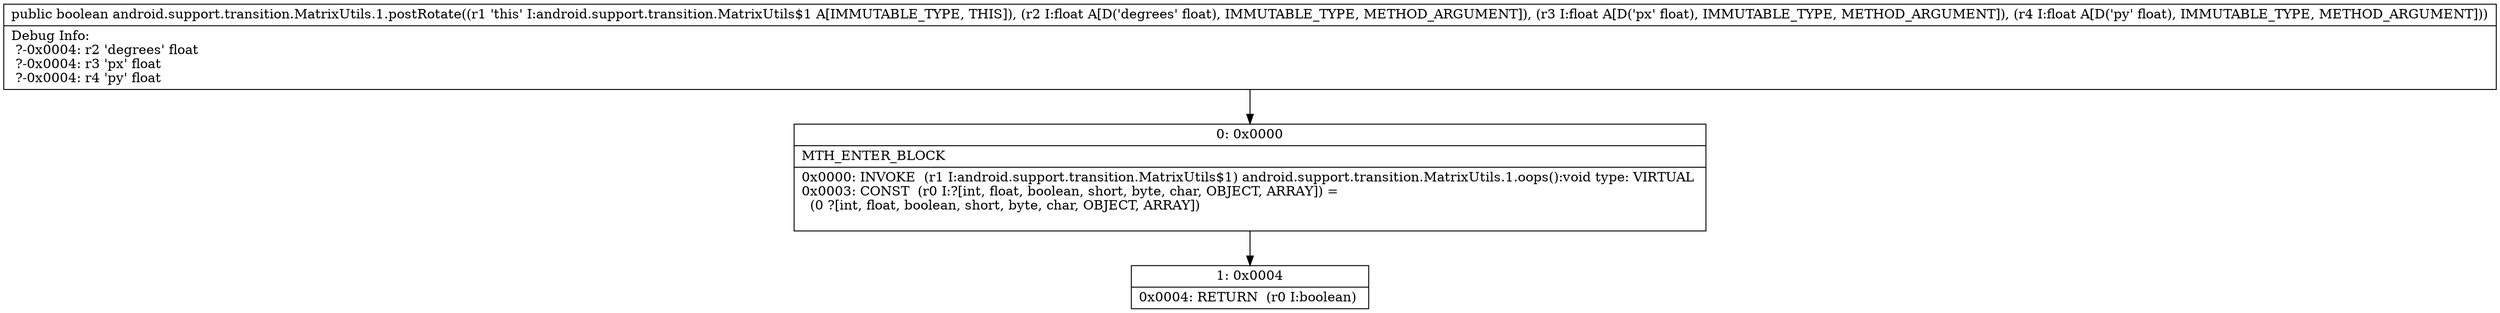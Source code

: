 digraph "CFG forandroid.support.transition.MatrixUtils.1.postRotate(FFF)Z" {
Node_0 [shape=record,label="{0\:\ 0x0000|MTH_ENTER_BLOCK\l|0x0000: INVOKE  (r1 I:android.support.transition.MatrixUtils$1) android.support.transition.MatrixUtils.1.oops():void type: VIRTUAL \l0x0003: CONST  (r0 I:?[int, float, boolean, short, byte, char, OBJECT, ARRAY]) = \l  (0 ?[int, float, boolean, short, byte, char, OBJECT, ARRAY])\l \l}"];
Node_1 [shape=record,label="{1\:\ 0x0004|0x0004: RETURN  (r0 I:boolean) \l}"];
MethodNode[shape=record,label="{public boolean android.support.transition.MatrixUtils.1.postRotate((r1 'this' I:android.support.transition.MatrixUtils$1 A[IMMUTABLE_TYPE, THIS]), (r2 I:float A[D('degrees' float), IMMUTABLE_TYPE, METHOD_ARGUMENT]), (r3 I:float A[D('px' float), IMMUTABLE_TYPE, METHOD_ARGUMENT]), (r4 I:float A[D('py' float), IMMUTABLE_TYPE, METHOD_ARGUMENT]))  | Debug Info:\l  ?\-0x0004: r2 'degrees' float\l  ?\-0x0004: r3 'px' float\l  ?\-0x0004: r4 'py' float\l}"];
MethodNode -> Node_0;
Node_0 -> Node_1;
}

